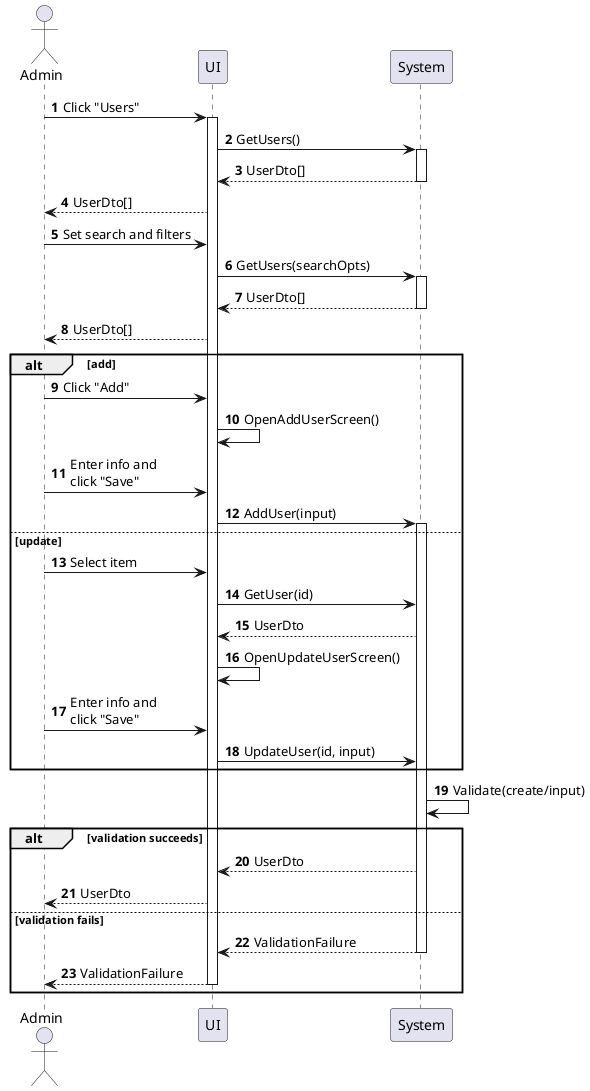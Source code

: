 @startuml user-manage
autonumber

actor "Admin" as a
participant UI as f
participant System as b

a -> f : Click "Users"
activate f
f -> b : GetUsers()
activate b
return UserDto[]
f --> a : UserDto[]
a -> f : Set search and filters
f -> b : GetUsers(searchOpts)
activate b
return UserDto[]
f --> a : UserDto[]

alt add
    a -> f : Click "Add"
    f -> f : OpenAddUserScreen()
    a -> f : Enter info and\nclick "Save"
    f -> b : AddUser(input)
    activate b
else update
    a -> f : Select item
    f -> b : GetUser(id)
    b --> f : UserDto
    f -> f : OpenUpdateUserScreen()
    a -> f : Enter info and\nclick "Save"
    f -> b : UpdateUser(id, input)
end

b -> b : Validate(create/input)

alt validation succeeds
    b --> f : UserDto
    f --> a : UserDto
else validation fails
    return ValidationFailure
    return ValidationFailure
end
@enduml